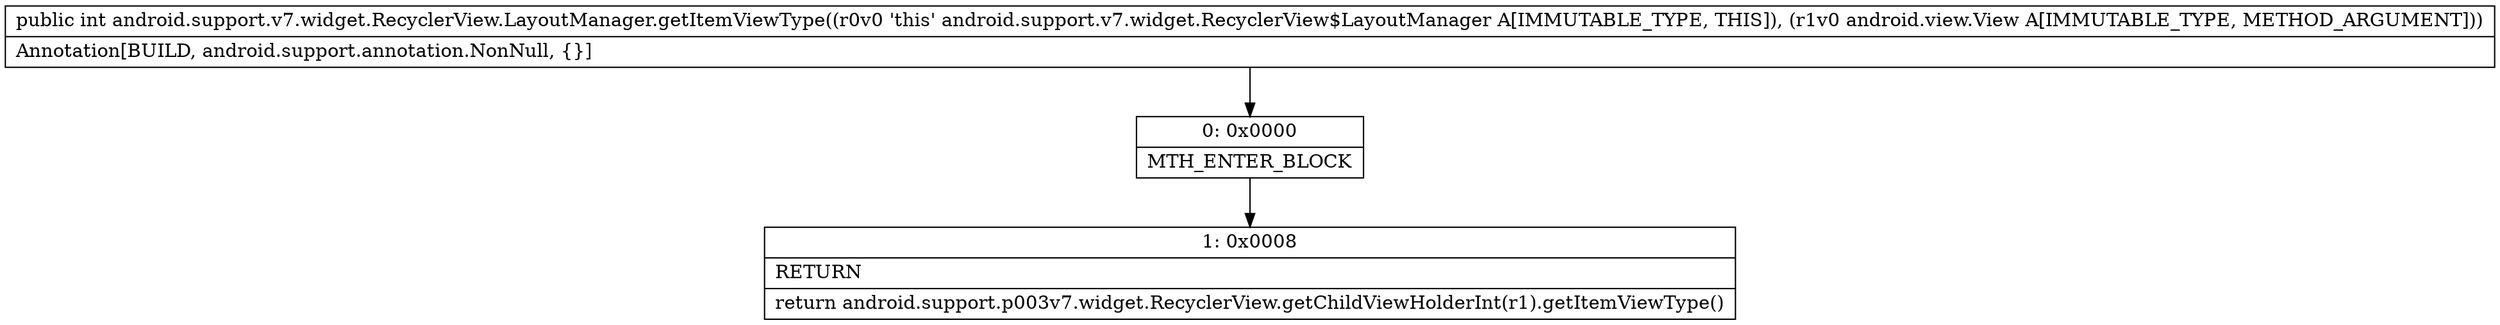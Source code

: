 digraph "CFG forandroid.support.v7.widget.RecyclerView.LayoutManager.getItemViewType(Landroid\/view\/View;)I" {
Node_0 [shape=record,label="{0\:\ 0x0000|MTH_ENTER_BLOCK\l}"];
Node_1 [shape=record,label="{1\:\ 0x0008|RETURN\l|return android.support.p003v7.widget.RecyclerView.getChildViewHolderInt(r1).getItemViewType()\l}"];
MethodNode[shape=record,label="{public int android.support.v7.widget.RecyclerView.LayoutManager.getItemViewType((r0v0 'this' android.support.v7.widget.RecyclerView$LayoutManager A[IMMUTABLE_TYPE, THIS]), (r1v0 android.view.View A[IMMUTABLE_TYPE, METHOD_ARGUMENT]))  | Annotation[BUILD, android.support.annotation.NonNull, \{\}]\l}"];
MethodNode -> Node_0;
Node_0 -> Node_1;
}


